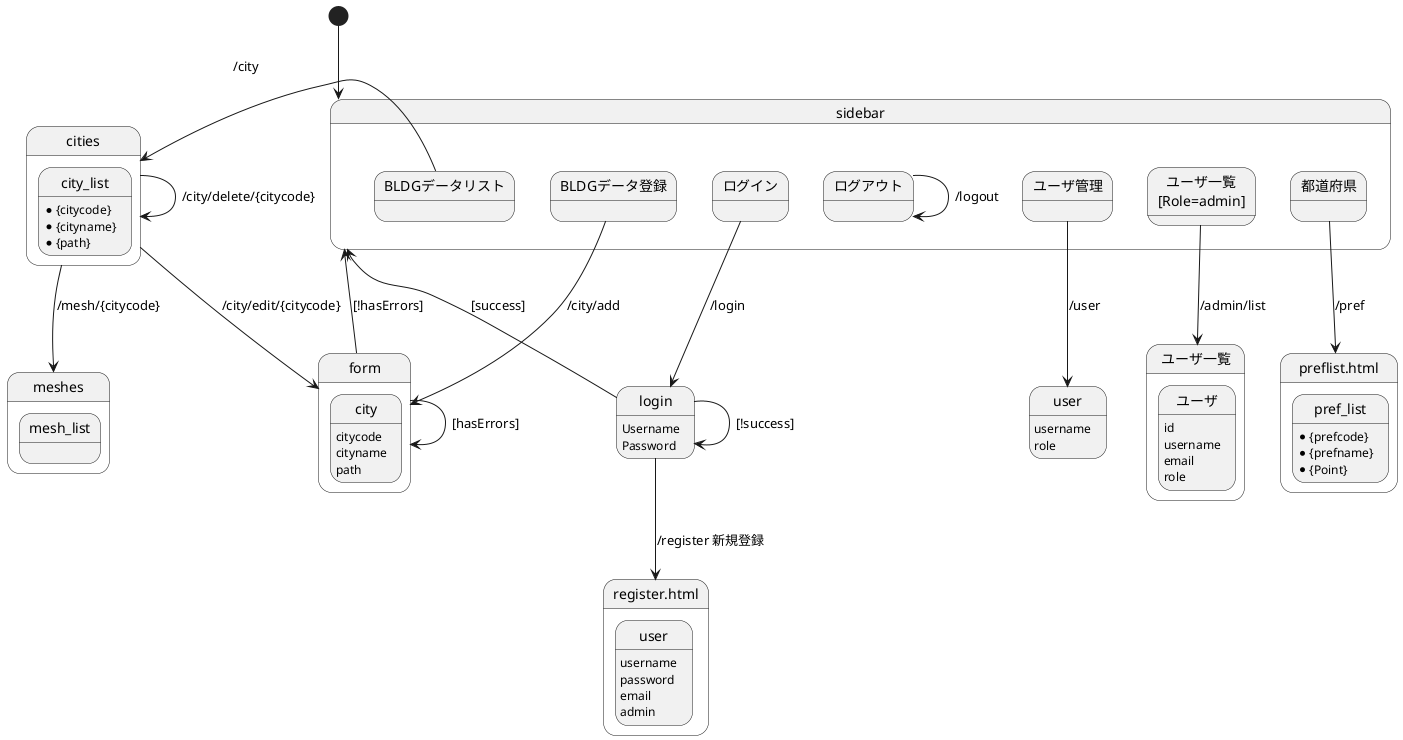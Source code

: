 @startuml

[*] --> sidebar

state sidebar {
	state "ユーザ管理" as users
	state "ユーザ一覧\n[Role=admin]" as list_
	state "ログイン" as login_
	state "ログアウト" as logout
	state "BLDGデータリスト" as indeies
	state "BLDGデータ登録" as add
	state "都道府県" as pref
	logout --> logout : /logout
}
indeies --> cities : /city

state "login" as login {
	login : Username
	login : Password
}

state "register.html" as register {
	state "user" as register_user {
		register_user : username
		register_user : password
		register_user : email
		register_user : admin
	}
}

login_ --> login : /login
login --> login : [!success]
sidebar <-- login : [success]
login --> register : /register 新規登録

state user {
	user : username
	user : role
}
users --> user : /user

state "ユーザ一覧" as list {
	state ユーザ {
		ユーザ : id
		ユーザ : username
		ユーザ : email
		ユーザ : role
	}
}
list_ --> list : /admin/list

state cities {
	state city_list {
		city_list : *{citycode}
		city_list : *{cityname}
		city_list : *{path}
	}
}
cities --> cities : /city/delete/{citycode}
cities --> form : /city/edit/{citycode}
cities --> meshes : /mesh/{citycode}

state meshes {
	state mesh_list
}

state form {
	state city {
		city : citycode
		city : cityname
		city : path
	}
}

state "preflist.html" as preflist {
	state pref_list {
		pref_list : *{prefcode}
		pref_list : *{prefname}
		pref_list : *{Point}
	}
}
pref --> preflist : /pref

add --> form : /city/add
form --> sidebar : [!hasErrors]
form --> form : [hasErrors]

@enduml